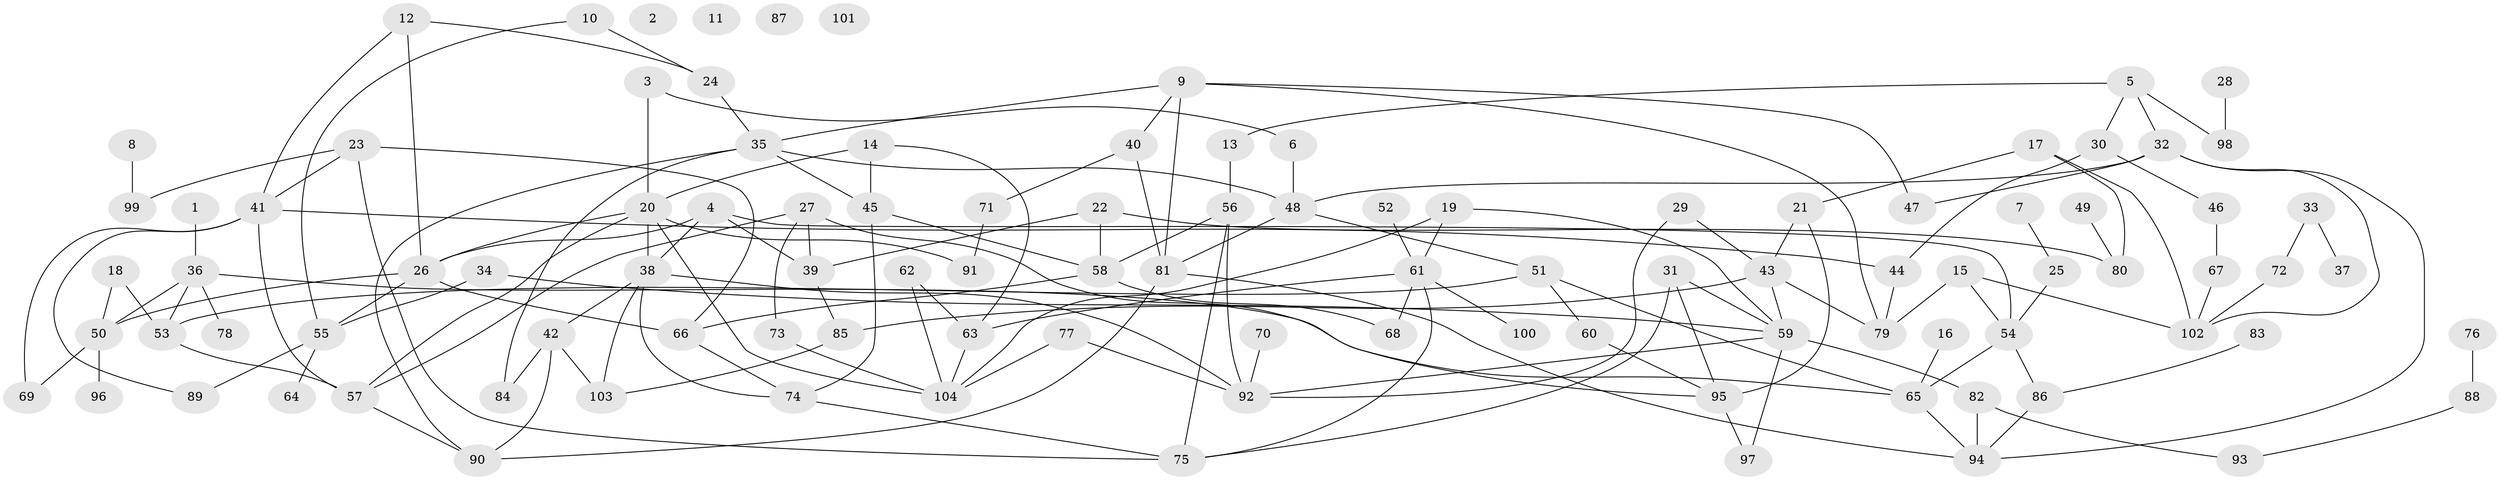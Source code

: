 // Generated by graph-tools (version 1.1) at 2025/39/03/09/25 04:39:07]
// undirected, 104 vertices, 159 edges
graph export_dot {
graph [start="1"]
  node [color=gray90,style=filled];
  1;
  2;
  3;
  4;
  5;
  6;
  7;
  8;
  9;
  10;
  11;
  12;
  13;
  14;
  15;
  16;
  17;
  18;
  19;
  20;
  21;
  22;
  23;
  24;
  25;
  26;
  27;
  28;
  29;
  30;
  31;
  32;
  33;
  34;
  35;
  36;
  37;
  38;
  39;
  40;
  41;
  42;
  43;
  44;
  45;
  46;
  47;
  48;
  49;
  50;
  51;
  52;
  53;
  54;
  55;
  56;
  57;
  58;
  59;
  60;
  61;
  62;
  63;
  64;
  65;
  66;
  67;
  68;
  69;
  70;
  71;
  72;
  73;
  74;
  75;
  76;
  77;
  78;
  79;
  80;
  81;
  82;
  83;
  84;
  85;
  86;
  87;
  88;
  89;
  90;
  91;
  92;
  93;
  94;
  95;
  96;
  97;
  98;
  99;
  100;
  101;
  102;
  103;
  104;
  1 -- 36;
  3 -- 6;
  3 -- 20;
  4 -- 26;
  4 -- 38;
  4 -- 39;
  4 -- 54;
  5 -- 13;
  5 -- 30;
  5 -- 32;
  5 -- 98;
  6 -- 48;
  7 -- 25;
  8 -- 99;
  9 -- 35;
  9 -- 40;
  9 -- 47;
  9 -- 79;
  9 -- 81;
  10 -- 24;
  10 -- 55;
  12 -- 24;
  12 -- 26;
  12 -- 41;
  13 -- 56;
  14 -- 20;
  14 -- 45;
  14 -- 63;
  15 -- 54;
  15 -- 79;
  15 -- 102;
  16 -- 65;
  17 -- 21;
  17 -- 80;
  17 -- 102;
  18 -- 50;
  18 -- 53;
  19 -- 59;
  19 -- 61;
  19 -- 104;
  20 -- 26;
  20 -- 38;
  20 -- 57;
  20 -- 91;
  20 -- 104;
  21 -- 43;
  21 -- 95;
  22 -- 39;
  22 -- 58;
  22 -- 80;
  23 -- 41;
  23 -- 66;
  23 -- 75;
  23 -- 99;
  24 -- 35;
  25 -- 54;
  26 -- 50;
  26 -- 55;
  26 -- 66;
  27 -- 39;
  27 -- 57;
  27 -- 73;
  27 -- 95;
  28 -- 98;
  29 -- 43;
  29 -- 92;
  30 -- 44;
  30 -- 46;
  31 -- 59;
  31 -- 75;
  31 -- 95;
  32 -- 47;
  32 -- 48;
  32 -- 94;
  32 -- 102;
  33 -- 37;
  33 -- 72;
  34 -- 55;
  34 -- 59;
  35 -- 45;
  35 -- 48;
  35 -- 84;
  35 -- 90;
  36 -- 50;
  36 -- 53;
  36 -- 65;
  36 -- 78;
  38 -- 42;
  38 -- 74;
  38 -- 92;
  38 -- 103;
  39 -- 85;
  40 -- 71;
  40 -- 81;
  41 -- 44;
  41 -- 57;
  41 -- 69;
  41 -- 89;
  42 -- 84;
  42 -- 90;
  42 -- 103;
  43 -- 59;
  43 -- 79;
  43 -- 85;
  44 -- 79;
  45 -- 58;
  45 -- 74;
  46 -- 67;
  48 -- 51;
  48 -- 81;
  49 -- 80;
  50 -- 69;
  50 -- 96;
  51 -- 53;
  51 -- 60;
  51 -- 65;
  52 -- 61;
  53 -- 57;
  54 -- 65;
  54 -- 86;
  55 -- 64;
  55 -- 89;
  56 -- 58;
  56 -- 75;
  56 -- 92;
  57 -- 90;
  58 -- 66;
  58 -- 68;
  59 -- 82;
  59 -- 92;
  59 -- 97;
  60 -- 95;
  61 -- 63;
  61 -- 68;
  61 -- 75;
  61 -- 100;
  62 -- 63;
  62 -- 104;
  63 -- 104;
  65 -- 94;
  66 -- 74;
  67 -- 102;
  70 -- 92;
  71 -- 91;
  72 -- 102;
  73 -- 104;
  74 -- 75;
  76 -- 88;
  77 -- 92;
  77 -- 104;
  81 -- 90;
  81 -- 94;
  82 -- 93;
  82 -- 94;
  83 -- 86;
  85 -- 103;
  86 -- 94;
  88 -- 93;
  95 -- 97;
}
